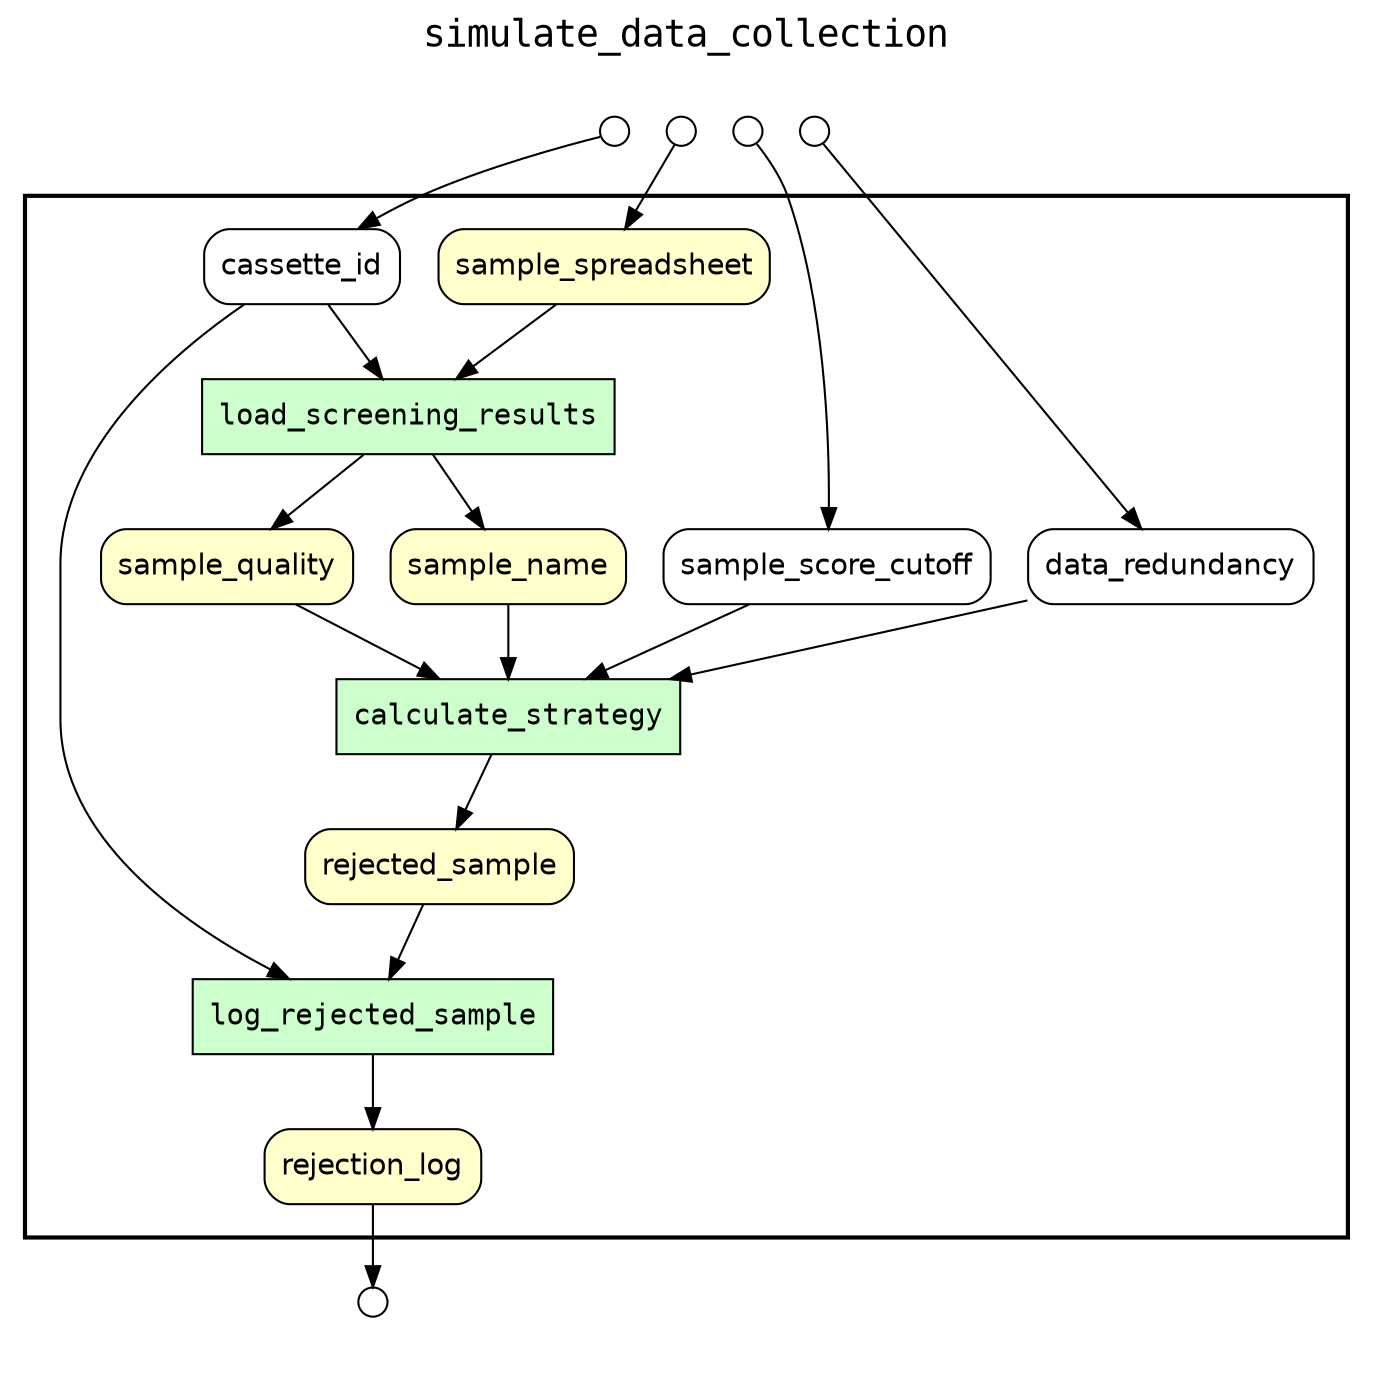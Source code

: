 
digraph yw_data_view {
rankdir=TB
fontname=Courier; fontsize=18; labelloc=t
label="simulate_data_collection"
subgraph cluster_workflow { label=""; color=black; penwidth=2
subgraph cluster_workflow_inner { label=""; color=white
node[shape=box style="filled" fillcolor="#CCFFCC" peripheries=1 fontname=Courier]
calculate_strategy
load_screening_results
log_rejected_sample
node[shape=box style="filled" fillcolor="#CCFFCC" peripheries=1 fontname=Courier]
node[shape=box style="rounded,filled" fillcolor="#FFFFCC" peripheries=1 fontname=Helvetica]
sample_spreadsheet
sample_name
sample_quality
rejected_sample
rejection_log
node[shape=box style="rounded,filled" fillcolor="#FFFFFF" peripheries=1 fontname=Helvetica]
sample_score_cutoff
data_redundancy
cassette_id
}}
subgraph cluster_inflows { label=""; color=white; penwidth=2
subgraph cluster_inflows_inner { label=""; color=white
node[shape=circle fillcolor="#FFFFFF" peripheries=1 width=0.2]
sample_spreadsheet_inflow [label=""]
sample_score_cutoff_inflow [label=""]
data_redundancy_inflow [label=""]
cassette_id_inflow [label=""]
}}
subgraph cluster_outflows { label=""; color=white; penwidth=2
subgraph cluster_outflows_inner { label=""; color=white
node[shape=circle fillcolor="#FFFFFF" peripheries=1 width=0.2]
rejection_log_outflow [label=""]
}}
rejected_sample -> log_rejected_sample
data_redundancy -> calculate_strategy
sample_score_cutoff -> calculate_strategy
sample_quality -> calculate_strategy
sample_name -> calculate_strategy
sample_spreadsheet -> load_screening_results
cassette_id -> log_rejected_sample
cassette_id -> load_screening_results
load_screening_results -> sample_name
load_screening_results -> sample_quality
calculate_strategy -> rejected_sample
log_rejected_sample -> rejection_log
sample_spreadsheet_inflow -> sample_spreadsheet
sample_score_cutoff_inflow -> sample_score_cutoff
data_redundancy_inflow -> data_redundancy
cassette_id_inflow -> cassette_id
rejection_log -> rejection_log_outflow
}

